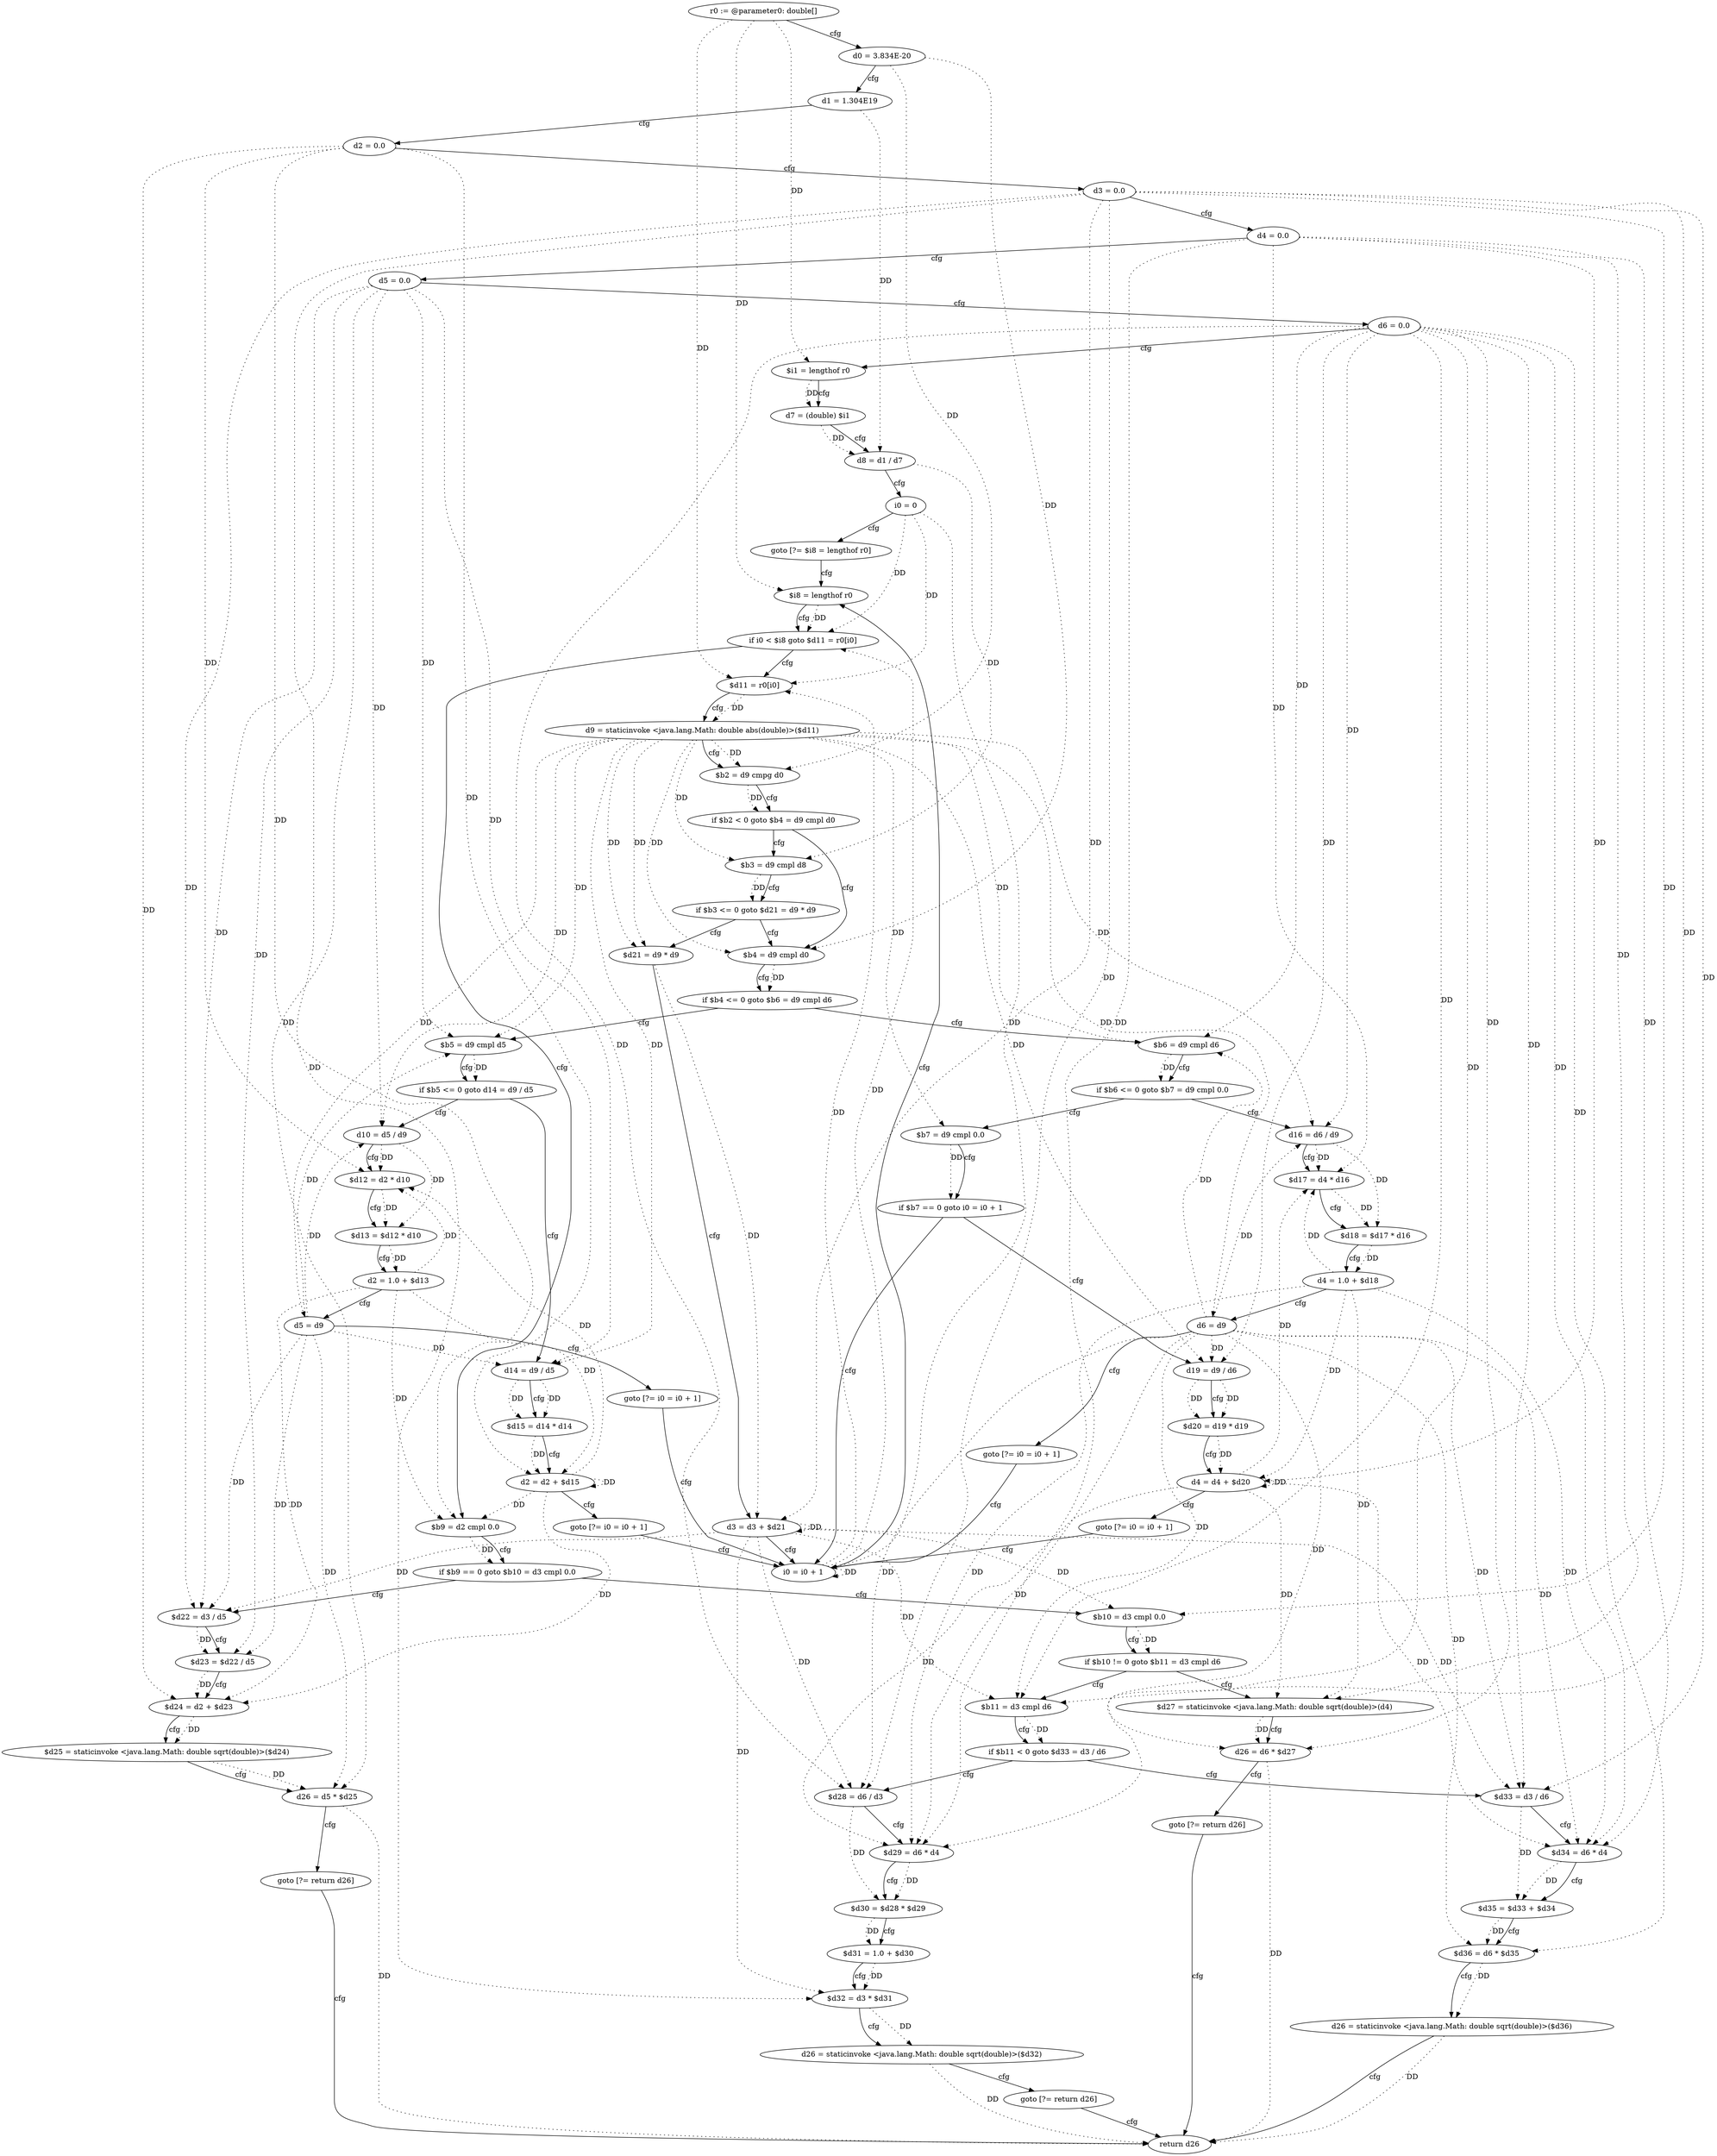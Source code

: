 digraph "safeNorm" {
    "0" [label="r0 := @parameter0: double[]",];
    "1" [label="d0 = 3.834E-20",];
    "2" [label="d1 = 1.304E19",];
    "3" [label="d2 = 0.0",];
    "4" [label="d3 = 0.0",];
    "5" [label="d4 = 0.0",];
    "6" [label="d5 = 0.0",];
    "7" [label="d6 = 0.0",];
    "8" [label="$i1 = lengthof r0",];
    "9" [label="d7 = (double) $i1",];
    "10" [label="d8 = d1 / d7",];
    "11" [label="i0 = 0",];
    "12" [label="goto [?= $i8 = lengthof r0]",];
    "13" [label="$d11 = r0[i0]",];
    "14" [label="d9 = staticinvoke <java.lang.Math: double abs(double)>($d11)",];
    "15" [label="$b2 = d9 cmpg d0",];
    "16" [label="if $b2 < 0 goto $b4 = d9 cmpl d0",];
    "17" [label="$b3 = d9 cmpl d8",];
    "18" [label="if $b3 <= 0 goto $d21 = d9 * d9",];
    "19" [label="$b4 = d9 cmpl d0",];
    "20" [label="if $b4 <= 0 goto $b6 = d9 cmpl d6",];
    "21" [label="$b5 = d9 cmpl d5",];
    "22" [label="if $b5 <= 0 goto d14 = d9 / d5",];
    "23" [label="d10 = d5 / d9",];
    "24" [label="$d12 = d2 * d10",];
    "25" [label="$d13 = $d12 * d10",];
    "26" [label="d2 = 1.0 + $d13",];
    "27" [label="d5 = d9",];
    "28" [label="goto [?= i0 = i0 + 1]",];
    "29" [label="d14 = d9 / d5",];
    "30" [label="$d15 = d14 * d14",];
    "31" [label="d2 = d2 + $d15",];
    "32" [label="goto [?= i0 = i0 + 1]",];
    "33" [label="$b6 = d9 cmpl d6",];
    "34" [label="if $b6 <= 0 goto $b7 = d9 cmpl 0.0",];
    "35" [label="d16 = d6 / d9",];
    "36" [label="$d17 = d4 * d16",];
    "37" [label="$d18 = $d17 * d16",];
    "38" [label="d4 = 1.0 + $d18",];
    "39" [label="d6 = d9",];
    "40" [label="goto [?= i0 = i0 + 1]",];
    "41" [label="$b7 = d9 cmpl 0.0",];
    "42" [label="if $b7 == 0 goto i0 = i0 + 1",];
    "43" [label="d19 = d9 / d6",];
    "44" [label="$d20 = d19 * d19",];
    "45" [label="d4 = d4 + $d20",];
    "46" [label="goto [?= i0 = i0 + 1]",];
    "47" [label="$d21 = d9 * d9",];
    "48" [label="d3 = d3 + $d21",];
    "49" [label="i0 = i0 + 1",];
    "50" [label="$i8 = lengthof r0",];
    "51" [label="if i0 < $i8 goto $d11 = r0[i0]",];
    "52" [label="$b9 = d2 cmpl 0.0",];
    "53" [label="if $b9 == 0 goto $b10 = d3 cmpl 0.0",];
    "54" [label="$d22 = d3 / d5",];
    "55" [label="$d23 = $d22 / d5",];
    "56" [label="$d24 = d2 + $d23",];
    "57" [label="$d25 = staticinvoke <java.lang.Math: double sqrt(double)>($d24)",];
    "58" [label="d26 = d5 * $d25",];
    "59" [label="goto [?= return d26]",];
    "60" [label="$b10 = d3 cmpl 0.0",];
    "61" [label="if $b10 != 0 goto $b11 = d3 cmpl d6",];
    "62" [label="$d27 = staticinvoke <java.lang.Math: double sqrt(double)>(d4)",];
    "63" [label="d26 = d6 * $d27",];
    "64" [label="goto [?= return d26]",];
    "65" [label="$b11 = d3 cmpl d6",];
    "66" [label="if $b11 < 0 goto $d33 = d3 / d6",];
    "67" [label="$d28 = d6 / d3",];
    "68" [label="$d29 = d6 * d4",];
    "69" [label="$d30 = $d28 * $d29",];
    "70" [label="$d31 = 1.0 + $d30",];
    "71" [label="$d32 = d3 * $d31",];
    "72" [label="d26 = staticinvoke <java.lang.Math: double sqrt(double)>($d32)",];
    "73" [label="goto [?= return d26]",];
    "74" [label="$d33 = d3 / d6",];
    "75" [label="$d34 = d6 * d4",];
    "76" [label="$d35 = $d33 + $d34",];
    "77" [label="$d36 = d6 * $d35",];
    "78" [label="d26 = staticinvoke <java.lang.Math: double sqrt(double)>($d36)",];
    "79" [label="return d26",];
    "0"->"8" [label="DD",style=dotted,];
    "0"->"13" [label="DD",style=dotted,];
    "0"->"50" [label="DD",style=dotted,];
    "1"->"15" [label="DD",style=dotted,];
    "1"->"19" [label="DD",style=dotted,];
    "2"->"10" [label="DD",style=dotted,];
    "3"->"24" [label="DD",style=dotted,];
    "3"->"31" [label="DD",style=dotted,];
    "3"->"52" [label="DD",style=dotted,];
    "3"->"56" [label="DD",style=dotted,];
    "4"->"48" [label="DD",style=dotted,];
    "4"->"54" [label="DD",style=dotted,];
    "4"->"60" [label="DD",style=dotted,];
    "4"->"65" [label="DD",style=dotted,];
    "4"->"67" [label="DD",style=dotted,];
    "4"->"71" [label="DD",style=dotted,];
    "4"->"74" [label="DD",style=dotted,];
    "5"->"36" [label="DD",style=dotted,];
    "5"->"45" [label="DD",style=dotted,];
    "5"->"62" [label="DD",style=dotted,];
    "5"->"68" [label="DD",style=dotted,];
    "5"->"75" [label="DD",style=dotted,];
    "6"->"21" [label="DD",style=dotted,];
    "6"->"23" [label="DD",style=dotted,];
    "6"->"29" [label="DD",style=dotted,];
    "6"->"54" [label="DD",style=dotted,];
    "6"->"55" [label="DD",style=dotted,];
    "6"->"58" [label="DD",style=dotted,];
    "7"->"33" [label="DD",style=dotted,];
    "7"->"35" [label="DD",style=dotted,];
    "7"->"43" [label="DD",style=dotted,];
    "7"->"63" [label="DD",style=dotted,];
    "7"->"65" [label="DD",style=dotted,];
    "7"->"67" [label="DD",style=dotted,];
    "7"->"68" [label="DD",style=dotted,];
    "7"->"74" [label="DD",style=dotted,];
    "7"->"75" [label="DD",style=dotted,];
    "7"->"77" [label="DD",style=dotted,];
    "8"->"9" [label="DD",style=dotted,];
    "9"->"10" [label="DD",style=dotted,];
    "10"->"17" [label="DD",style=dotted,];
    "11"->"13" [label="DD",style=dotted,];
    "11"->"49" [label="DD",style=dotted,];
    "11"->"51" [label="DD",style=dotted,];
    "13"->"14" [label="DD",style=dotted,];
    "14"->"15" [label="DD",style=dotted,];
    "14"->"17" [label="DD",style=dotted,];
    "14"->"19" [label="DD",style=dotted,];
    "14"->"21" [label="DD",style=dotted,];
    "14"->"23" [label="DD",style=dotted,];
    "14"->"27" [label="DD",style=dotted,];
    "14"->"29" [label="DD",style=dotted,];
    "14"->"33" [label="DD",style=dotted,];
    "14"->"35" [label="DD",style=dotted,];
    "14"->"39" [label="DD",style=dotted,];
    "14"->"41" [label="DD",style=dotted,];
    "14"->"43" [label="DD",style=dotted,];
    "14"->"47" [label="DD",style=dotted,];
    "14"->"47" [label="DD",style=dotted,];
    "15"->"16" [label="DD",style=dotted,];
    "17"->"18" [label="DD",style=dotted,];
    "19"->"20" [label="DD",style=dotted,];
    "21"->"22" [label="DD",style=dotted,];
    "23"->"24" [label="DD",style=dotted,];
    "23"->"25" [label="DD",style=dotted,];
    "24"->"25" [label="DD",style=dotted,];
    "25"->"26" [label="DD",style=dotted,];
    "26"->"24" [label="DD",style=dotted,];
    "26"->"31" [label="DD",style=dotted,];
    "26"->"52" [label="DD",style=dotted,];
    "26"->"56" [label="DD",style=dotted,];
    "27"->"21" [label="DD",style=dotted,];
    "27"->"23" [label="DD",style=dotted,];
    "27"->"29" [label="DD",style=dotted,];
    "27"->"54" [label="DD",style=dotted,];
    "27"->"55" [label="DD",style=dotted,];
    "27"->"58" [label="DD",style=dotted,];
    "29"->"30" [label="DD",style=dotted,];
    "29"->"30" [label="DD",style=dotted,];
    "30"->"31" [label="DD",style=dotted,];
    "31"->"24" [label="DD",style=dotted,];
    "31"->"31" [label="DD",style=dotted,];
    "31"->"52" [label="DD",style=dotted,];
    "31"->"56" [label="DD",style=dotted,];
    "33"->"34" [label="DD",style=dotted,];
    "35"->"36" [label="DD",style=dotted,];
    "35"->"37" [label="DD",style=dotted,];
    "36"->"37" [label="DD",style=dotted,];
    "37"->"38" [label="DD",style=dotted,];
    "38"->"36" [label="DD",style=dotted,];
    "38"->"45" [label="DD",style=dotted,];
    "38"->"62" [label="DD",style=dotted,];
    "38"->"68" [label="DD",style=dotted,];
    "38"->"75" [label="DD",style=dotted,];
    "39"->"33" [label="DD",style=dotted,];
    "39"->"35" [label="DD",style=dotted,];
    "39"->"43" [label="DD",style=dotted,];
    "39"->"63" [label="DD",style=dotted,];
    "39"->"65" [label="DD",style=dotted,];
    "39"->"67" [label="DD",style=dotted,];
    "39"->"68" [label="DD",style=dotted,];
    "39"->"74" [label="DD",style=dotted,];
    "39"->"75" [label="DD",style=dotted,];
    "39"->"77" [label="DD",style=dotted,];
    "41"->"42" [label="DD",style=dotted,];
    "43"->"44" [label="DD",style=dotted,];
    "43"->"44" [label="DD",style=dotted,];
    "44"->"45" [label="DD",style=dotted,];
    "45"->"36" [label="DD",style=dotted,];
    "45"->"45" [label="DD",style=dotted,];
    "45"->"62" [label="DD",style=dotted,];
    "45"->"68" [label="DD",style=dotted,];
    "45"->"75" [label="DD",style=dotted,];
    "47"->"48" [label="DD",style=dotted,];
    "48"->"48" [label="DD",style=dotted,];
    "48"->"54" [label="DD",style=dotted,];
    "48"->"60" [label="DD",style=dotted,];
    "48"->"65" [label="DD",style=dotted,];
    "48"->"67" [label="DD",style=dotted,];
    "48"->"71" [label="DD",style=dotted,];
    "48"->"74" [label="DD",style=dotted,];
    "49"->"13" [label="DD",style=dotted,];
    "49"->"49" [label="DD",style=dotted,];
    "49"->"51" [label="DD",style=dotted,];
    "50"->"51" [label="DD",style=dotted,];
    "52"->"53" [label="DD",style=dotted,];
    "54"->"55" [label="DD",style=dotted,];
    "55"->"56" [label="DD",style=dotted,];
    "56"->"57" [label="DD",style=dotted,];
    "57"->"58" [label="DD",style=dotted,];
    "58"->"79" [label="DD",style=dotted,];
    "60"->"61" [label="DD",style=dotted,];
    "62"->"63" [label="DD",style=dotted,];
    "63"->"79" [label="DD",style=dotted,];
    "65"->"66" [label="DD",style=dotted,];
    "67"->"69" [label="DD",style=dotted,];
    "68"->"69" [label="DD",style=dotted,];
    "69"->"70" [label="DD",style=dotted,];
    "70"->"71" [label="DD",style=dotted,];
    "71"->"72" [label="DD",style=dotted,];
    "72"->"79" [label="DD",style=dotted,];
    "74"->"76" [label="DD",style=dotted,];
    "75"->"76" [label="DD",style=dotted,];
    "76"->"77" [label="DD",style=dotted,];
    "77"->"78" [label="DD",style=dotted,];
    "78"->"79" [label="DD",style=dotted,];
    "0"->"1" [label="cfg",];
    "1"->"2" [label="cfg",];
    "2"->"3" [label="cfg",];
    "3"->"4" [label="cfg",];
    "4"->"5" [label="cfg",];
    "5"->"6" [label="cfg",];
    "6"->"7" [label="cfg",];
    "7"->"8" [label="cfg",];
    "8"->"9" [label="cfg",];
    "9"->"10" [label="cfg",];
    "10"->"11" [label="cfg",];
    "11"->"12" [label="cfg",];
    "12"->"50" [label="cfg",];
    "13"->"14" [label="cfg",];
    "14"->"15" [label="cfg",];
    "15"->"16" [label="cfg",];
    "16"->"17" [label="cfg",];
    "16"->"19" [label="cfg",];
    "17"->"18" [label="cfg",];
    "18"->"19" [label="cfg",];
    "18"->"47" [label="cfg",];
    "19"->"20" [label="cfg",];
    "20"->"21" [label="cfg",];
    "20"->"33" [label="cfg",];
    "21"->"22" [label="cfg",];
    "22"->"23" [label="cfg",];
    "22"->"29" [label="cfg",];
    "23"->"24" [label="cfg",];
    "24"->"25" [label="cfg",];
    "25"->"26" [label="cfg",];
    "26"->"27" [label="cfg",];
    "27"->"28" [label="cfg",];
    "28"->"49" [label="cfg",];
    "29"->"30" [label="cfg",];
    "30"->"31" [label="cfg",];
    "31"->"32" [label="cfg",];
    "32"->"49" [label="cfg",];
    "33"->"34" [label="cfg",];
    "34"->"35" [label="cfg",];
    "34"->"41" [label="cfg",];
    "35"->"36" [label="cfg",];
    "36"->"37" [label="cfg",];
    "37"->"38" [label="cfg",];
    "38"->"39" [label="cfg",];
    "39"->"40" [label="cfg",];
    "40"->"49" [label="cfg",];
    "41"->"42" [label="cfg",];
    "42"->"43" [label="cfg",];
    "42"->"49" [label="cfg",];
    "43"->"44" [label="cfg",];
    "44"->"45" [label="cfg",];
    "45"->"46" [label="cfg",];
    "46"->"49" [label="cfg",];
    "47"->"48" [label="cfg",];
    "48"->"49" [label="cfg",];
    "49"->"50" [label="cfg",];
    "50"->"51" [label="cfg",];
    "51"->"52" [label="cfg",];
    "51"->"13" [label="cfg",];
    "52"->"53" [label="cfg",];
    "53"->"54" [label="cfg",];
    "53"->"60" [label="cfg",];
    "54"->"55" [label="cfg",];
    "55"->"56" [label="cfg",];
    "56"->"57" [label="cfg",];
    "57"->"58" [label="cfg",];
    "58"->"59" [label="cfg",];
    "59"->"79" [label="cfg",];
    "60"->"61" [label="cfg",];
    "61"->"62" [label="cfg",];
    "61"->"65" [label="cfg",];
    "62"->"63" [label="cfg",];
    "63"->"64" [label="cfg",];
    "64"->"79" [label="cfg",];
    "65"->"66" [label="cfg",];
    "66"->"67" [label="cfg",];
    "66"->"74" [label="cfg",];
    "67"->"68" [label="cfg",];
    "68"->"69" [label="cfg",];
    "69"->"70" [label="cfg",];
    "70"->"71" [label="cfg",];
    "71"->"72" [label="cfg",];
    "72"->"73" [label="cfg",];
    "73"->"79" [label="cfg",];
    "74"->"75" [label="cfg",];
    "75"->"76" [label="cfg",];
    "76"->"77" [label="cfg",];
    "77"->"78" [label="cfg",];
    "78"->"79" [label="cfg",];
}
